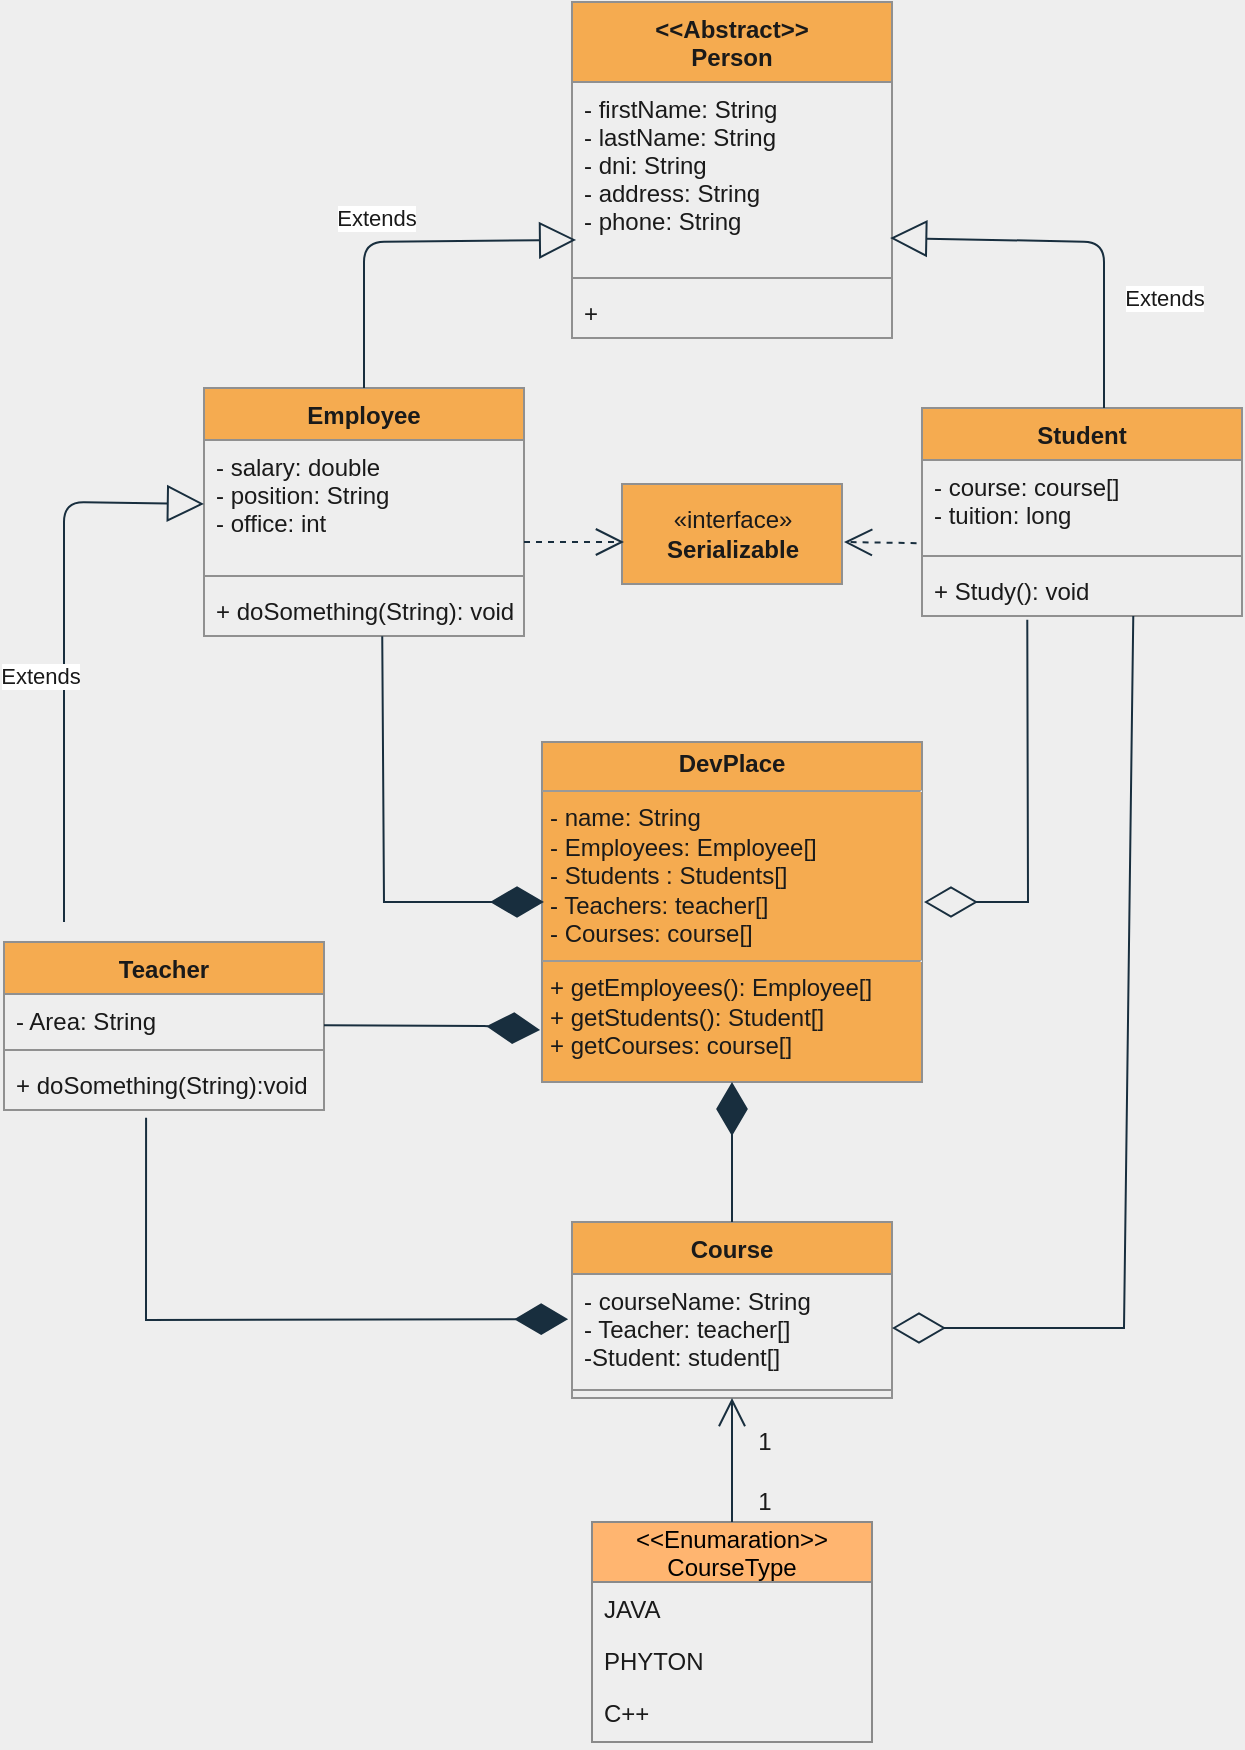 <mxfile version="17.4.2" type="device"><diagram id="ngobglqOfxiEGGr6UK-2" name="Page-1"><mxGraphModel dx="1422" dy="794" grid="1" gridSize="10" guides="1" tooltips="1" connect="1" arrows="1" fold="1" page="1" pageScale="1" pageWidth="827" pageHeight="1169" background="#EEEEEE" math="0" shadow="0"><root><mxCell id="0"/><mxCell id="1" parent="0"/><mxCell id="bTDCIzFuLfIE9bdhfGut-24" value="&lt;p style=&quot;margin: 0px ; margin-top: 4px ; text-align: center&quot;&gt;&lt;b&gt;DevPlace&lt;/b&gt;&lt;/p&gt;&lt;hr size=&quot;1&quot;&gt;&lt;p style=&quot;margin: 0px ; margin-left: 4px&quot;&gt;- name: String&lt;/p&gt;&lt;p style=&quot;margin: 0px ; margin-left: 4px&quot;&gt;- Employees: Employee[]&lt;/p&gt;&lt;p style=&quot;margin: 0px ; margin-left: 4px&quot;&gt;- Students : Students[]&lt;/p&gt;&lt;p style=&quot;margin: 0px ; margin-left: 4px&quot;&gt;- Teachers: teacher[]&lt;/p&gt;&lt;p style=&quot;margin: 0px ; margin-left: 4px&quot;&gt;- Courses: course[]&lt;/p&gt;&lt;hr size=&quot;1&quot;&gt;&lt;p style=&quot;margin: 0px ; margin-left: 4px&quot;&gt;+ getEmployees(): Employee[]&lt;/p&gt;&lt;p style=&quot;margin: 0px ; margin-left: 4px&quot;&gt;+ getStudents(): Student[]&lt;/p&gt;&lt;p style=&quot;margin: 0px ; margin-left: 4px&quot;&gt;+ getCourses: course[]&lt;/p&gt;" style="verticalAlign=top;align=left;overflow=fill;fontSize=12;fontFamily=Helvetica;html=1;fillColor=#F5AB50;strokeColor=#909090;fontColor=#1A1A1A;" parent="1" vertex="1"><mxGeometry x="319" y="460" width="190" height="170" as="geometry"/></mxCell><mxCell id="bTDCIzFuLfIE9bdhfGut-25" value="&lt;&lt;Abstract&gt;&gt;&#10;Person" style="swimlane;fontStyle=1;align=center;verticalAlign=top;childLayout=stackLayout;horizontal=1;startSize=40;horizontalStack=0;resizeParent=1;resizeParentMax=0;resizeLast=0;collapsible=1;marginBottom=0;fillColor=#F5AB50;strokeColor=#909090;fontColor=#1A1A1A;" parent="1" vertex="1"><mxGeometry x="334" y="90" width="160" height="168" as="geometry"/></mxCell><mxCell id="bTDCIzFuLfIE9bdhfGut-26" value="- firstName: String&#10;- lastName: String&#10;- dni: String&#10;- address: String&#10;- phone: String" style="text;strokeColor=none;fillColor=none;align=left;verticalAlign=top;spacingLeft=4;spacingRight=4;overflow=hidden;rotatable=0;points=[[0,0.5],[1,0.5]];portConstraint=eastwest;fontColor=#1A1A1A;" parent="bTDCIzFuLfIE9bdhfGut-25" vertex="1"><mxGeometry y="40" width="160" height="94" as="geometry"/></mxCell><mxCell id="bTDCIzFuLfIE9bdhfGut-27" value="" style="line;strokeWidth=1;fillColor=none;align=left;verticalAlign=middle;spacingTop=-1;spacingLeft=3;spacingRight=3;rotatable=0;labelPosition=right;points=[];portConstraint=eastwest;labelBackgroundColor=#EEEEEE;strokeColor=#909090;fontColor=#1A1A1A;" parent="bTDCIzFuLfIE9bdhfGut-25" vertex="1"><mxGeometry y="134" width="160" height="8" as="geometry"/></mxCell><mxCell id="bTDCIzFuLfIE9bdhfGut-28" value="+ " style="text;strokeColor=none;fillColor=none;align=left;verticalAlign=top;spacingLeft=4;spacingRight=4;overflow=hidden;rotatable=0;points=[[0,0.5],[1,0.5]];portConstraint=eastwest;fontColor=#1A1A1A;" parent="bTDCIzFuLfIE9bdhfGut-25" vertex="1"><mxGeometry y="142" width="160" height="26" as="geometry"/></mxCell><mxCell id="bTDCIzFuLfIE9bdhfGut-33" value="Employee" style="swimlane;fontStyle=1;align=center;verticalAlign=top;childLayout=stackLayout;horizontal=1;startSize=26;horizontalStack=0;resizeParent=1;resizeParentMax=0;resizeLast=0;collapsible=1;marginBottom=0;fillColor=#F5AB50;strokeColor=#909090;fontColor=#1A1A1A;" parent="1" vertex="1"><mxGeometry x="150" y="283" width="160" height="124" as="geometry"/></mxCell><mxCell id="bTDCIzFuLfIE9bdhfGut-34" value="- salary: double&#10;- position: String&#10;- office: int" style="text;strokeColor=none;fillColor=none;align=left;verticalAlign=top;spacingLeft=4;spacingRight=4;overflow=hidden;rotatable=0;points=[[0,0.5],[1,0.5]];portConstraint=eastwest;fontColor=#1A1A1A;" parent="bTDCIzFuLfIE9bdhfGut-33" vertex="1"><mxGeometry y="26" width="160" height="64" as="geometry"/></mxCell><mxCell id="bTDCIzFuLfIE9bdhfGut-35" value="" style="line;strokeWidth=1;fillColor=none;align=left;verticalAlign=middle;spacingTop=-1;spacingLeft=3;spacingRight=3;rotatable=0;labelPosition=right;points=[];portConstraint=eastwest;labelBackgroundColor=#EEEEEE;strokeColor=#909090;fontColor=#1A1A1A;" parent="bTDCIzFuLfIE9bdhfGut-33" vertex="1"><mxGeometry y="90" width="160" height="8" as="geometry"/></mxCell><mxCell id="bTDCIzFuLfIE9bdhfGut-36" value="+ doSomething(String): void" style="text;strokeColor=none;fillColor=none;align=left;verticalAlign=top;spacingLeft=4;spacingRight=4;overflow=hidden;rotatable=0;points=[[0,0.5],[1,0.5]];portConstraint=eastwest;fontColor=#1A1A1A;" parent="bTDCIzFuLfIE9bdhfGut-33" vertex="1"><mxGeometry y="98" width="160" height="26" as="geometry"/></mxCell><mxCell id="bTDCIzFuLfIE9bdhfGut-37" value="Student" style="swimlane;fontStyle=1;align=center;verticalAlign=top;childLayout=stackLayout;horizontal=1;startSize=26;horizontalStack=0;resizeParent=1;resizeParentMax=0;resizeLast=0;collapsible=1;marginBottom=0;fillColor=#F5AB50;strokeColor=#909090;fontColor=#1A1A1A;" parent="1" vertex="1"><mxGeometry x="509" y="293" width="160" height="104" as="geometry"/></mxCell><mxCell id="bTDCIzFuLfIE9bdhfGut-38" value="- course: course[]&#10;- tuition: long&#10;" style="text;strokeColor=none;fillColor=none;align=left;verticalAlign=top;spacingLeft=4;spacingRight=4;overflow=hidden;rotatable=0;points=[[0,0.5],[1,0.5]];portConstraint=eastwest;fontColor=#1A1A1A;" parent="bTDCIzFuLfIE9bdhfGut-37" vertex="1"><mxGeometry y="26" width="160" height="44" as="geometry"/></mxCell><mxCell id="bTDCIzFuLfIE9bdhfGut-39" value="" style="line;strokeWidth=1;fillColor=none;align=left;verticalAlign=middle;spacingTop=-1;spacingLeft=3;spacingRight=3;rotatable=0;labelPosition=right;points=[];portConstraint=eastwest;labelBackgroundColor=#EEEEEE;strokeColor=#909090;fontColor=#1A1A1A;" parent="bTDCIzFuLfIE9bdhfGut-37" vertex="1"><mxGeometry y="70" width="160" height="8" as="geometry"/></mxCell><mxCell id="bTDCIzFuLfIE9bdhfGut-40" value="+ Study(): void" style="text;strokeColor=none;fillColor=none;align=left;verticalAlign=top;spacingLeft=4;spacingRight=4;overflow=hidden;rotatable=0;points=[[0,0.5],[1,0.5]];portConstraint=eastwest;fontColor=#1A1A1A;" parent="bTDCIzFuLfIE9bdhfGut-37" vertex="1"><mxGeometry y="78" width="160" height="26" as="geometry"/></mxCell><mxCell id="bTDCIzFuLfIE9bdhfGut-44" value="" style="endArrow=diamondThin;endFill=0;endSize=24;html=1;rounded=0;exitX=0.329;exitY=1.071;exitDx=0;exitDy=0;exitPerimeter=0;labelBackgroundColor=#EEEEEE;strokeColor=#182E3E;fontColor=#1A1A1A;" parent="1" source="bTDCIzFuLfIE9bdhfGut-40" edge="1"><mxGeometry width="160" relative="1" as="geometry"><mxPoint x="560" y="440" as="sourcePoint"/><mxPoint x="510" y="540" as="targetPoint"/><Array as="points"><mxPoint x="562" y="540"/></Array></mxGeometry></mxCell><mxCell id="bTDCIzFuLfIE9bdhfGut-45" value="" style="endArrow=diamondThin;endFill=1;endSize=24;html=1;rounded=0;exitX=0.557;exitY=1.006;exitDx=0;exitDy=0;exitPerimeter=0;labelBackgroundColor=#EEEEEE;strokeColor=#182E3E;fontColor=#1A1A1A;" parent="1" source="bTDCIzFuLfIE9bdhfGut-36" edge="1"><mxGeometry width="160" relative="1" as="geometry"><mxPoint x="240" y="430" as="sourcePoint"/><mxPoint x="320" y="540" as="targetPoint"/><Array as="points"><mxPoint x="240" y="540"/><mxPoint x="290" y="540"/></Array></mxGeometry></mxCell><mxCell id="bTDCIzFuLfIE9bdhfGut-46" value="«interface»&lt;br&gt;&lt;b&gt;Serializable&lt;/b&gt;" style="html=1;fillColor=#F5AB50;strokeColor=#909090;fontColor=#1A1A1A;" parent="1" vertex="1"><mxGeometry x="359" y="331" width="110" height="50" as="geometry"/></mxCell><mxCell id="bTDCIzFuLfIE9bdhfGut-47" value="" style="endArrow=open;endSize=12;dashed=1;html=1;rounded=0;labelBackgroundColor=#EEEEEE;strokeColor=#182E3E;fontColor=#1A1A1A;" parent="1" edge="1"><mxGeometry width="160" relative="1" as="geometry"><mxPoint x="310" y="360" as="sourcePoint"/><mxPoint x="360" y="360" as="targetPoint"/><Array as="points"><mxPoint x="330" y="360"/></Array></mxGeometry></mxCell><mxCell id="bTDCIzFuLfIE9bdhfGut-48" value="" style="endArrow=open;endSize=12;dashed=1;html=1;rounded=0;exitX=-0.017;exitY=0.945;exitDx=0;exitDy=0;exitPerimeter=0;labelBackgroundColor=#EEEEEE;strokeColor=#182E3E;fontColor=#1A1A1A;" parent="1" source="bTDCIzFuLfIE9bdhfGut-38" edge="1"><mxGeometry width="160" relative="1" as="geometry"><mxPoint x="509" y="362.52" as="sourcePoint"/><mxPoint x="470" y="360" as="targetPoint"/><Array as="points"/></mxGeometry></mxCell><mxCell id="bTDCIzFuLfIE9bdhfGut-49" value="Course" style="swimlane;fontStyle=1;align=center;verticalAlign=top;childLayout=stackLayout;horizontal=1;startSize=26;horizontalStack=0;resizeParent=1;resizeParentMax=0;resizeLast=0;collapsible=1;marginBottom=0;fillColor=#F5AB50;strokeColor=#909090;fontColor=#1A1A1A;" parent="1" vertex="1"><mxGeometry x="334" y="700" width="160" height="88" as="geometry"/></mxCell><mxCell id="bTDCIzFuLfIE9bdhfGut-50" value="- courseName: String&#10;- Teacher: teacher[]&#10;-Student: student[]" style="text;strokeColor=none;fillColor=none;align=left;verticalAlign=top;spacingLeft=4;spacingRight=4;overflow=hidden;rotatable=0;points=[[0,0.5],[1,0.5]];portConstraint=eastwest;fontColor=#1A1A1A;" parent="bTDCIzFuLfIE9bdhfGut-49" vertex="1"><mxGeometry y="26" width="160" height="54" as="geometry"/></mxCell><mxCell id="bTDCIzFuLfIE9bdhfGut-51" value="" style="line;strokeWidth=1;fillColor=none;align=left;verticalAlign=middle;spacingTop=-1;spacingLeft=3;spacingRight=3;rotatable=0;labelPosition=right;points=[];portConstraint=eastwest;labelBackgroundColor=#EEEEEE;strokeColor=#909090;fontColor=#1A1A1A;" parent="bTDCIzFuLfIE9bdhfGut-49" vertex="1"><mxGeometry y="80" width="160" height="8" as="geometry"/></mxCell><mxCell id="bTDCIzFuLfIE9bdhfGut-53" value="Teacher" style="swimlane;fontStyle=1;align=center;verticalAlign=top;childLayout=stackLayout;horizontal=1;startSize=26;horizontalStack=0;resizeParent=1;resizeParentMax=0;resizeLast=0;collapsible=1;marginBottom=0;fillColor=#F5AB50;strokeColor=#909090;fontColor=#1A1A1A;" parent="1" vertex="1"><mxGeometry x="50" y="560" width="160" height="84" as="geometry"/></mxCell><mxCell id="bTDCIzFuLfIE9bdhfGut-54" value="- Area: String" style="text;strokeColor=none;fillColor=none;align=left;verticalAlign=top;spacingLeft=4;spacingRight=4;overflow=hidden;rotatable=0;points=[[0,0.5],[1,0.5]];portConstraint=eastwest;fontColor=#1A1A1A;" parent="bTDCIzFuLfIE9bdhfGut-53" vertex="1"><mxGeometry y="26" width="160" height="24" as="geometry"/></mxCell><mxCell id="bTDCIzFuLfIE9bdhfGut-55" value="" style="line;strokeWidth=1;fillColor=none;align=left;verticalAlign=middle;spacingTop=-1;spacingLeft=3;spacingRight=3;rotatable=0;labelPosition=right;points=[];portConstraint=eastwest;labelBackgroundColor=#EEEEEE;strokeColor=#909090;fontColor=#1A1A1A;" parent="bTDCIzFuLfIE9bdhfGut-53" vertex="1"><mxGeometry y="50" width="160" height="8" as="geometry"/></mxCell><mxCell id="bTDCIzFuLfIE9bdhfGut-56" value="+ doSomething(String):void" style="text;strokeColor=none;fillColor=none;align=left;verticalAlign=top;spacingLeft=4;spacingRight=4;overflow=hidden;rotatable=0;points=[[0,0.5],[1,0.5]];portConstraint=eastwest;fontColor=#1A1A1A;" parent="bTDCIzFuLfIE9bdhfGut-53" vertex="1"><mxGeometry y="58" width="160" height="26" as="geometry"/></mxCell><mxCell id="bTDCIzFuLfIE9bdhfGut-59" value="" style="endArrow=diamondThin;endFill=1;endSize=24;html=1;rounded=0;entryX=-0.005;entryY=0.847;entryDx=0;entryDy=0;entryPerimeter=0;labelBackgroundColor=#EEEEEE;strokeColor=#182E3E;fontColor=#1A1A1A;" parent="1" target="bTDCIzFuLfIE9bdhfGut-24" edge="1"><mxGeometry width="160" relative="1" as="geometry"><mxPoint x="210" y="601.66" as="sourcePoint"/><mxPoint x="370" y="601.66" as="targetPoint"/><Array as="points"><mxPoint x="290" y="602"/></Array></mxGeometry></mxCell><mxCell id="bTDCIzFuLfIE9bdhfGut-60" value="" style="endArrow=diamondThin;endFill=1;endSize=24;html=1;rounded=0;entryX=-0.012;entryY=0.418;entryDx=0;entryDy=0;entryPerimeter=0;exitX=0.444;exitY=1.149;exitDx=0;exitDy=0;exitPerimeter=0;labelBackgroundColor=#EEEEEE;strokeColor=#182E3E;fontColor=#1A1A1A;" parent="1" source="bTDCIzFuLfIE9bdhfGut-56" target="bTDCIzFuLfIE9bdhfGut-50" edge="1"><mxGeometry width="160" relative="1" as="geometry"><mxPoint x="140" y="660.0" as="sourcePoint"/><mxPoint x="249" y="660.84" as="targetPoint"/><Array as="points"><mxPoint x="121" y="749"/></Array></mxGeometry></mxCell><mxCell id="bTDCIzFuLfIE9bdhfGut-61" value="" style="endArrow=diamondThin;endFill=0;endSize=24;html=1;rounded=0;exitX=0.329;exitY=1.071;exitDx=0;exitDy=0;exitPerimeter=0;entryX=1;entryY=0.5;entryDx=0;entryDy=0;labelBackgroundColor=#EEEEEE;strokeColor=#182E3E;fontColor=#1A1A1A;" parent="1" target="bTDCIzFuLfIE9bdhfGut-50" edge="1"><mxGeometry width="160" relative="1" as="geometry"><mxPoint x="614.64" y="396.996" as="sourcePoint"/><mxPoint x="620" y="770" as="targetPoint"/><Array as="points"><mxPoint x="610" y="753"/></Array></mxGeometry></mxCell><mxCell id="bTDCIzFuLfIE9bdhfGut-67" value="&lt;&lt;Enumaration&gt;&gt;&#10;CourseType" style="swimlane;fontStyle=0;childLayout=stackLayout;horizontal=1;startSize=30;fillColor=#FFB570;horizontalStack=0;resizeParent=1;resizeParentMax=0;resizeLast=0;collapsible=1;marginBottom=0;strokeColor=#8A8A8A;" parent="1" vertex="1"><mxGeometry x="344" y="850" width="140" height="110" as="geometry"/></mxCell><mxCell id="bTDCIzFuLfIE9bdhfGut-68" value="JAVA" style="text;strokeColor=none;fillColor=none;align=left;verticalAlign=top;spacingLeft=4;spacingRight=4;overflow=hidden;rotatable=0;points=[[0,0.5],[1,0.5]];portConstraint=eastwest;fontColor=#1A1A1A;" parent="bTDCIzFuLfIE9bdhfGut-67" vertex="1"><mxGeometry y="30" width="140" height="26" as="geometry"/></mxCell><mxCell id="bTDCIzFuLfIE9bdhfGut-69" value="PHYTON" style="text;strokeColor=none;fillColor=none;align=left;verticalAlign=top;spacingLeft=4;spacingRight=4;overflow=hidden;rotatable=0;points=[[0,0.5],[1,0.5]];portConstraint=eastwest;fontColor=#1A1A1A;" parent="bTDCIzFuLfIE9bdhfGut-67" vertex="1"><mxGeometry y="56" width="140" height="26" as="geometry"/></mxCell><mxCell id="bTDCIzFuLfIE9bdhfGut-70" value="C++" style="text;strokeColor=none;fillColor=none;align=left;verticalAlign=top;spacingLeft=4;spacingRight=4;overflow=hidden;rotatable=0;points=[[0,0.5],[1,0.5]];portConstraint=eastwest;fontColor=#1A1A1A;" parent="bTDCIzFuLfIE9bdhfGut-67" vertex="1"><mxGeometry y="82" width="140" height="28" as="geometry"/></mxCell><mxCell id="bTDCIzFuLfIE9bdhfGut-75" value="" style="endArrow=open;endFill=1;endSize=12;html=1;rounded=0;entryX=0.5;entryY=1;entryDx=0;entryDy=0;exitX=0.5;exitY=0;exitDx=0;exitDy=0;labelBackgroundColor=#EEEEEE;strokeColor=#182E3E;fontColor=#1A1A1A;" parent="1" source="bTDCIzFuLfIE9bdhfGut-67" target="bTDCIzFuLfIE9bdhfGut-49" edge="1"><mxGeometry width="160" relative="1" as="geometry"><mxPoint x="380" y="810" as="sourcePoint"/><mxPoint x="540" y="810" as="targetPoint"/></mxGeometry></mxCell><mxCell id="bTDCIzFuLfIE9bdhfGut-76" value="1" style="text;html=1;align=center;verticalAlign=middle;resizable=0;points=[];autosize=1;strokeColor=none;fillColor=none;fontColor=#1A1A1A;" parent="1" vertex="1"><mxGeometry x="420" y="830" width="20" height="20" as="geometry"/></mxCell><mxCell id="bTDCIzFuLfIE9bdhfGut-77" value="1&lt;br&gt;" style="text;html=1;align=center;verticalAlign=middle;resizable=0;points=[];autosize=1;strokeColor=none;fillColor=none;fontColor=#1A1A1A;" parent="1" vertex="1"><mxGeometry x="420" y="800" width="20" height="20" as="geometry"/></mxCell><mxCell id="RxWbsMneMmaKxCyqNQ8W-1" value="" style="endArrow=diamondThin;endFill=1;endSize=24;html=1;rounded=0;entryX=0.5;entryY=1;entryDx=0;entryDy=0;exitX=0.5;exitY=0;exitDx=0;exitDy=0;labelBackgroundColor=#EEEEEE;strokeColor=#182E3E;fontColor=#1A1A1A;" parent="1" source="bTDCIzFuLfIE9bdhfGut-49" target="bTDCIzFuLfIE9bdhfGut-24" edge="1"><mxGeometry width="160" relative="1" as="geometry"><mxPoint x="410" y="700" as="sourcePoint"/><mxPoint x="570" y="700" as="targetPoint"/></mxGeometry></mxCell><mxCell id="JO0FftBotOBlPumIyuh6-1" value="Extends" style="endArrow=block;endSize=16;endFill=0;html=1;rounded=1;sketch=0;fontColor=#1A1A1A;strokeColor=#182E3E;curved=0;entryX=0;entryY=0.5;entryDx=0;entryDy=0;" edge="1" parent="1" target="bTDCIzFuLfIE9bdhfGut-34"><mxGeometry x="-0.119" y="12" width="160" relative="1" as="geometry"><mxPoint x="80" y="550" as="sourcePoint"/><mxPoint x="140" y="340" as="targetPoint"/><Array as="points"><mxPoint x="80" y="340"/></Array><mxPoint as="offset"/></mxGeometry></mxCell><mxCell id="JO0FftBotOBlPumIyuh6-2" value="Extends" style="endArrow=block;endSize=16;endFill=0;html=1;rounded=1;sketch=0;fontColor=#1A1A1A;strokeColor=#182E3E;curved=0;entryX=0.013;entryY=0.84;entryDx=0;entryDy=0;entryPerimeter=0;" edge="1" parent="1" target="bTDCIzFuLfIE9bdhfGut-26"><mxGeometry x="-0.119" y="12" width="160" relative="1" as="geometry"><mxPoint x="230" y="283" as="sourcePoint"/><mxPoint x="320" y="150" as="targetPoint"/><Array as="points"><mxPoint x="230" y="210"/></Array><mxPoint as="offset"/></mxGeometry></mxCell><mxCell id="JO0FftBotOBlPumIyuh6-3" value="Extends" style="endArrow=block;endSize=16;endFill=0;html=1;rounded=1;sketch=0;fontColor=#1A1A1A;strokeColor=#182E3E;curved=0;entryX=0.994;entryY=0.83;entryDx=0;entryDy=0;entryPerimeter=0;" edge="1" parent="1" target="bTDCIzFuLfIE9bdhfGut-26"><mxGeometry x="-0.421" y="-30" width="160" relative="1" as="geometry"><mxPoint x="600" y="293" as="sourcePoint"/><mxPoint x="500" y="220" as="targetPoint"/><Array as="points"><mxPoint x="600" y="210"/></Array><mxPoint as="offset"/></mxGeometry></mxCell></root></mxGraphModel></diagram></mxfile>